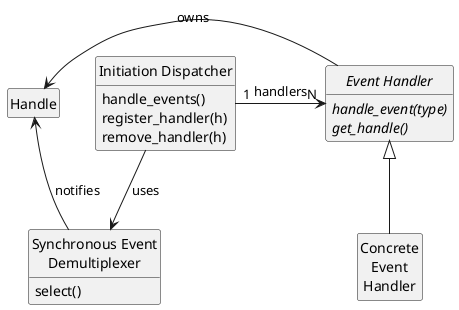 @startuml
skinparam style strictuml
hide empty members
abstract "Event Handler" as EH {
{abstract} handle_event(type)
{abstract} get_handle()
}
class "Concrete\nEvent\nHandler" extends EH
class Handle
class "Synchronous Event\nDemultiplexer" as SED {
select()
}
class "Initiation Dispatcher" as ID {
handle_events()
register_handler(h)
remove_handler(h)
}
ID "1" -> "N" EH : handlers
EH -left-> Handle : owns
SED -up-> Handle : notifies
ID -down-> SED : uses
@enduml
